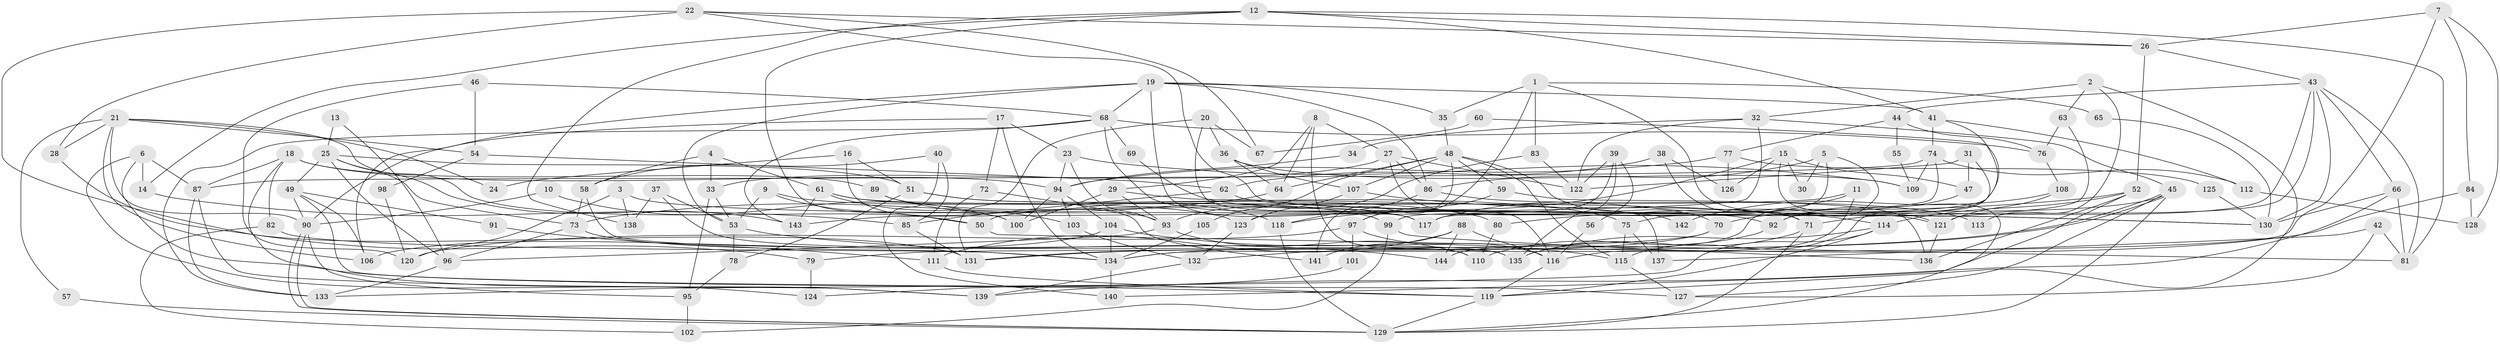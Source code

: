 // coarse degree distribution, {6: 0.13, 4: 0.17, 5: 0.17, 3: 0.19, 7: 0.1, 2: 0.13, 8: 0.04, 9: 0.05, 10: 0.01, 11: 0.01}
// Generated by graph-tools (version 1.1) at 2025/24/03/03/25 07:24:02]
// undirected, 144 vertices, 288 edges
graph export_dot {
graph [start="1"]
  node [color=gray90,style=filled];
  1;
  2;
  3;
  4;
  5;
  6;
  7;
  8;
  9;
  10;
  11;
  12;
  13;
  14;
  15;
  16;
  17;
  18;
  19;
  20;
  21;
  22;
  23;
  24;
  25;
  26;
  27;
  28;
  29;
  30;
  31;
  32;
  33;
  34;
  35;
  36;
  37;
  38;
  39;
  40;
  41;
  42;
  43;
  44;
  45;
  46;
  47;
  48;
  49;
  50;
  51;
  52;
  53;
  54;
  55;
  56;
  57;
  58;
  59;
  60;
  61;
  62;
  63;
  64;
  65;
  66;
  67;
  68;
  69;
  70;
  71;
  72;
  73;
  74;
  75;
  76;
  77;
  78;
  79;
  80;
  81;
  82;
  83;
  84;
  85;
  86;
  87;
  88;
  89;
  90;
  91;
  92;
  93;
  94;
  95;
  96;
  97;
  98;
  99;
  100;
  101;
  102;
  103;
  104;
  105;
  106;
  107;
  108;
  109;
  110;
  111;
  112;
  113;
  114;
  115;
  116;
  117;
  118;
  119;
  120;
  121;
  122;
  123;
  124;
  125;
  126;
  127;
  128;
  129;
  130;
  131;
  132;
  133;
  134;
  135;
  136;
  137;
  138;
  139;
  140;
  141;
  142;
  143;
  144;
  1 -- 121;
  1 -- 35;
  1 -- 65;
  1 -- 83;
  1 -- 97;
  2 -- 63;
  2 -- 32;
  2 -- 113;
  2 -- 119;
  3 -- 138;
  3 -- 92;
  3 -- 120;
  4 -- 61;
  4 -- 58;
  4 -- 33;
  5 -- 144;
  5 -- 99;
  5 -- 30;
  5 -- 86;
  6 -- 119;
  6 -- 87;
  6 -- 14;
  6 -- 124;
  7 -- 134;
  7 -- 84;
  7 -- 26;
  7 -- 128;
  8 -- 110;
  8 -- 64;
  8 -- 27;
  8 -- 29;
  9 -- 50;
  9 -- 53;
  9 -- 123;
  10 -- 100;
  10 -- 90;
  11 -- 50;
  11 -- 116;
  11 -- 117;
  12 -- 26;
  12 -- 81;
  12 -- 14;
  12 -- 41;
  12 -- 100;
  12 -- 138;
  13 -- 25;
  13 -- 96;
  14 -- 85;
  15 -- 118;
  15 -- 129;
  15 -- 30;
  15 -- 47;
  15 -- 126;
  16 -- 141;
  16 -- 51;
  16 -- 24;
  17 -- 90;
  17 -- 134;
  17 -- 23;
  17 -- 72;
  18 -- 94;
  18 -- 139;
  18 -- 82;
  18 -- 87;
  18 -- 89;
  19 -- 86;
  19 -- 117;
  19 -- 35;
  19 -- 41;
  19 -- 53;
  19 -- 68;
  19 -- 106;
  20 -- 36;
  20 -- 116;
  20 -- 67;
  20 -- 131;
  21 -- 106;
  21 -- 90;
  21 -- 24;
  21 -- 28;
  21 -- 50;
  21 -- 54;
  21 -- 57;
  22 -- 131;
  22 -- 26;
  22 -- 28;
  22 -- 67;
  22 -- 130;
  23 -- 93;
  23 -- 94;
  23 -- 109;
  25 -- 51;
  25 -- 73;
  25 -- 49;
  25 -- 96;
  25 -- 143;
  26 -- 52;
  26 -- 43;
  27 -- 86;
  27 -- 33;
  27 -- 122;
  27 -- 142;
  28 -- 79;
  29 -- 100;
  29 -- 93;
  29 -- 137;
  31 -- 115;
  31 -- 122;
  31 -- 47;
  32 -- 143;
  32 -- 45;
  32 -- 34;
  32 -- 122;
  33 -- 53;
  33 -- 95;
  34 -- 94;
  35 -- 48;
  36 -- 107;
  36 -- 109;
  36 -- 64;
  37 -- 53;
  37 -- 135;
  37 -- 138;
  38 -- 71;
  38 -- 62;
  38 -- 126;
  39 -- 122;
  39 -- 117;
  39 -- 56;
  39 -- 135;
  40 -- 85;
  40 -- 58;
  40 -- 140;
  41 -- 74;
  41 -- 112;
  41 -- 123;
  42 -- 127;
  42 -- 81;
  42 -- 137;
  43 -- 66;
  43 -- 44;
  43 -- 81;
  43 -- 92;
  43 -- 121;
  43 -- 130;
  44 -- 77;
  44 -- 55;
  44 -- 76;
  45 -- 131;
  45 -- 131;
  45 -- 129;
  45 -- 70;
  45 -- 127;
  46 -- 68;
  46 -- 54;
  46 -- 120;
  47 -- 92;
  48 -- 70;
  48 -- 59;
  48 -- 64;
  48 -- 105;
  48 -- 107;
  48 -- 115;
  48 -- 141;
  49 -- 90;
  49 -- 91;
  49 -- 106;
  49 -- 127;
  50 -- 81;
  51 -- 80;
  51 -- 75;
  51 -- 78;
  52 -- 114;
  52 -- 140;
  52 -- 80;
  52 -- 136;
  53 -- 78;
  53 -- 144;
  54 -- 62;
  54 -- 98;
  55 -- 109;
  56 -- 116;
  57 -- 129;
  58 -- 135;
  58 -- 73;
  59 -- 97;
  59 -- 136;
  60 -- 67;
  60 -- 75;
  61 -- 71;
  61 -- 143;
  61 -- 99;
  61 -- 103;
  62 -- 85;
  62 -- 130;
  63 -- 76;
  63 -- 71;
  64 -- 73;
  65 -- 130;
  66 -- 139;
  66 -- 130;
  66 -- 81;
  68 -- 117;
  68 -- 69;
  68 -- 76;
  68 -- 133;
  68 -- 143;
  69 -- 121;
  70 -- 132;
  70 -- 79;
  71 -- 135;
  71 -- 129;
  72 -- 93;
  72 -- 111;
  73 -- 96;
  73 -- 134;
  74 -- 87;
  74 -- 109;
  74 -- 112;
  74 -- 117;
  75 -- 115;
  75 -- 137;
  76 -- 108;
  77 -- 126;
  77 -- 94;
  77 -- 125;
  78 -- 95;
  79 -- 124;
  80 -- 110;
  82 -- 134;
  82 -- 102;
  83 -- 122;
  83 -- 93;
  84 -- 128;
  84 -- 134;
  85 -- 131;
  86 -- 118;
  86 -- 113;
  87 -- 133;
  87 -- 139;
  88 -- 116;
  88 -- 111;
  88 -- 141;
  88 -- 144;
  89 -- 117;
  89 -- 118;
  90 -- 95;
  90 -- 129;
  90 -- 129;
  91 -- 111;
  92 -- 110;
  93 -- 96;
  93 -- 110;
  94 -- 104;
  94 -- 100;
  94 -- 103;
  95 -- 102;
  96 -- 133;
  97 -- 120;
  97 -- 101;
  97 -- 116;
  98 -- 120;
  99 -- 102;
  99 -- 136;
  101 -- 124;
  103 -- 132;
  104 -- 115;
  104 -- 106;
  104 -- 134;
  105 -- 134;
  107 -- 123;
  107 -- 114;
  108 -- 121;
  108 -- 142;
  111 -- 119;
  112 -- 128;
  114 -- 133;
  114 -- 119;
  114 -- 135;
  115 -- 127;
  116 -- 119;
  118 -- 129;
  119 -- 129;
  121 -- 136;
  123 -- 132;
  125 -- 130;
  132 -- 139;
  134 -- 140;
}
